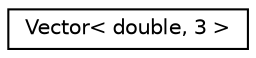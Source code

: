 digraph "Graphical Class Hierarchy"
{
  edge [fontname="Helvetica",fontsize="10",labelfontname="Helvetica",labelfontsize="10"];
  node [fontname="Helvetica",fontsize="10",shape=record];
  rankdir="LR";
  Node0 [label="Vector\< double, 3 \>",height=0.2,width=0.4,color="black", fillcolor="white", style="filled",URL="$classVector.html"];
}
